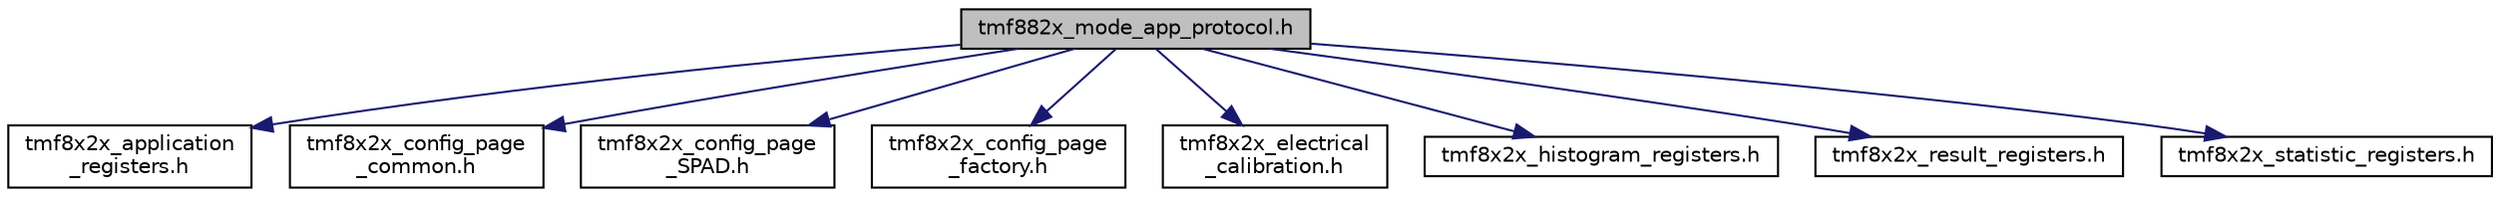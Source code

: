 digraph "tmf882x_mode_app_protocol.h"
{
 // LATEX_PDF_SIZE
  edge [fontname="Helvetica",fontsize="10",labelfontname="Helvetica",labelfontsize="10"];
  node [fontname="Helvetica",fontsize="10",shape=record];
  Node1 [label="tmf882x_mode_app_protocol.h",height=0.2,width=0.4,color="black", fillcolor="grey75", style="filled", fontcolor="black",tooltip=" "];
  Node1 -> Node2 [color="midnightblue",fontsize="10",style="solid",fontname="Helvetica"];
  Node2 [label="tmf8x2x_application\l_registers.h",height=0.2,width=0.4,color="black", fillcolor="white", style="filled",URL="$tmf8x2x__application__registers_8h_source.html",tooltip=" "];
  Node1 -> Node3 [color="midnightblue",fontsize="10",style="solid",fontname="Helvetica"];
  Node3 [label="tmf8x2x_config_page\l_common.h",height=0.2,width=0.4,color="black", fillcolor="white", style="filled",URL="$tmf8x2x__config__page__common_8h_source.html",tooltip=" "];
  Node1 -> Node4 [color="midnightblue",fontsize="10",style="solid",fontname="Helvetica"];
  Node4 [label="tmf8x2x_config_page\l_SPAD.h",height=0.2,width=0.4,color="black", fillcolor="white", style="filled",URL="$tmf8x2x__config__page__SPAD_8h_source.html",tooltip=" "];
  Node1 -> Node5 [color="midnightblue",fontsize="10",style="solid",fontname="Helvetica"];
  Node5 [label="tmf8x2x_config_page\l_factory.h",height=0.2,width=0.4,color="black", fillcolor="white", style="filled",URL="$tmf8x2x__config__page__factory_8h_source.html",tooltip=" "];
  Node1 -> Node6 [color="midnightblue",fontsize="10",style="solid",fontname="Helvetica"];
  Node6 [label="tmf8x2x_electrical\l_calibration.h",height=0.2,width=0.4,color="black", fillcolor="white", style="filled",URL="$tmf8x2x__electrical__calibration_8h_source.html",tooltip=" "];
  Node1 -> Node7 [color="midnightblue",fontsize="10",style="solid",fontname="Helvetica"];
  Node7 [label="tmf8x2x_histogram_registers.h",height=0.2,width=0.4,color="black", fillcolor="white", style="filled",URL="$tmf8x2x__histogram__registers_8h_source.html",tooltip=" "];
  Node1 -> Node8 [color="midnightblue",fontsize="10",style="solid",fontname="Helvetica"];
  Node8 [label="tmf8x2x_result_registers.h",height=0.2,width=0.4,color="black", fillcolor="white", style="filled",URL="$tmf8x2x__result__registers_8h_source.html",tooltip=" "];
  Node1 -> Node9 [color="midnightblue",fontsize="10",style="solid",fontname="Helvetica"];
  Node9 [label="tmf8x2x_statistic_registers.h",height=0.2,width=0.4,color="black", fillcolor="white", style="filled",URL="$tmf8x2x__statistic__registers_8h_source.html",tooltip=" "];
}
